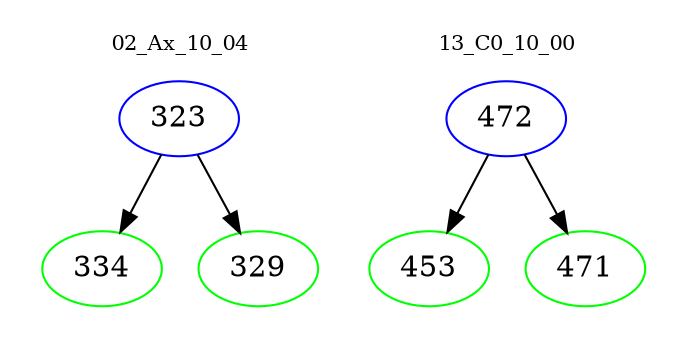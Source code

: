 digraph{
subgraph cluster_0 {
color = white
label = "02_Ax_10_04";
fontsize=10;
T0_323 [label="323", color="blue"]
T0_323 -> T0_334 [color="black"]
T0_334 [label="334", color="green"]
T0_323 -> T0_329 [color="black"]
T0_329 [label="329", color="green"]
}
subgraph cluster_1 {
color = white
label = "13_C0_10_00";
fontsize=10;
T1_472 [label="472", color="blue"]
T1_472 -> T1_453 [color="black"]
T1_453 [label="453", color="green"]
T1_472 -> T1_471 [color="black"]
T1_471 [label="471", color="green"]
}
}
